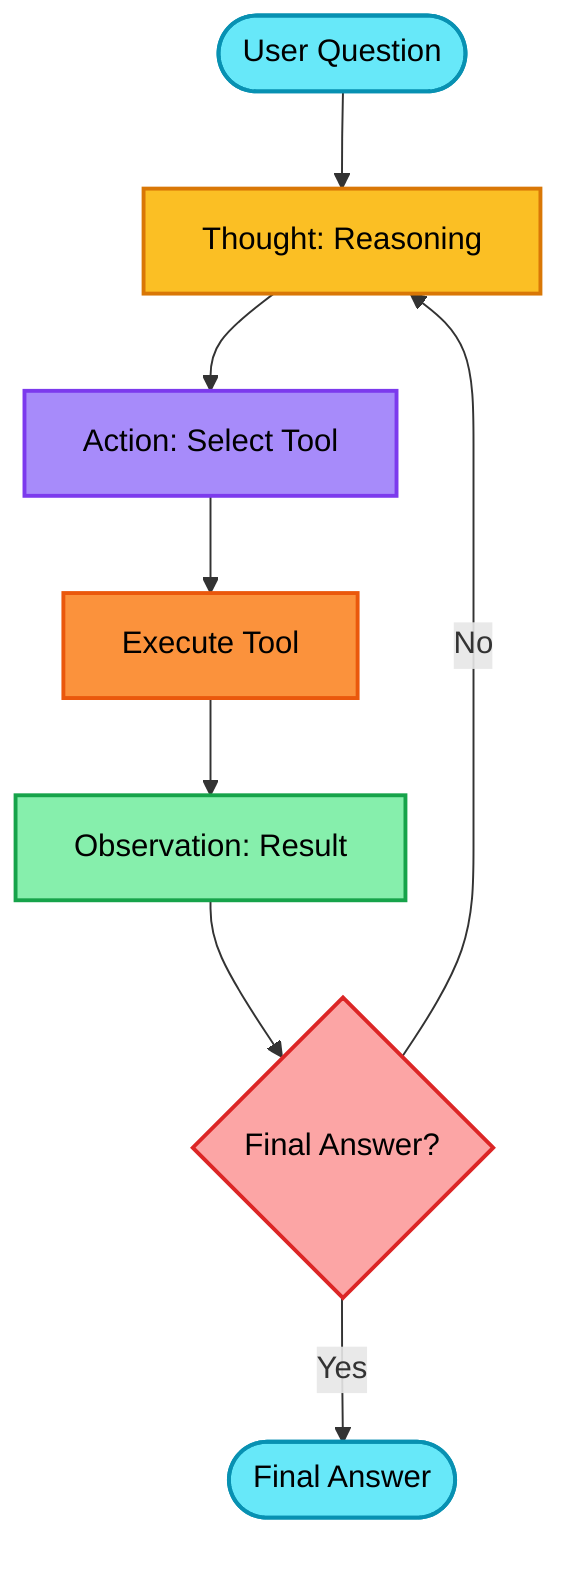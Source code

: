 graph TB
    Start([User Question]) --> Think[Thought: Reasoning]
    Think --> Action[Action: Select Tool]
    Action --> Execute[Execute Tool]
    Execute --> Observe[Observation: Result]
    Observe --> Evaluate{Final Answer?}
    Evaluate -->|No| Think
    Evaluate -->|Yes| Final([Final Answer])
    
    style Start fill:#67e8f9,stroke:#0891b2,stroke-width:2px,color:#000
    style Think fill:#fbbf24,stroke:#d97706,stroke-width:2px,color:#000
    style Action fill:#a78bfa,stroke:#7c3aed,stroke-width:2px,color:#000
    style Execute fill:#fb923c,stroke:#ea580c,stroke-width:2px,color:#000
    style Observe fill:#86efac,stroke:#16a34a,stroke-width:2px,color:#000
    style Evaluate fill:#fca5a5,stroke:#dc2626,stroke-width:2px,color:#000
    style Final fill:#67e8f9,stroke:#0891b2,stroke-width:2px,color:#000